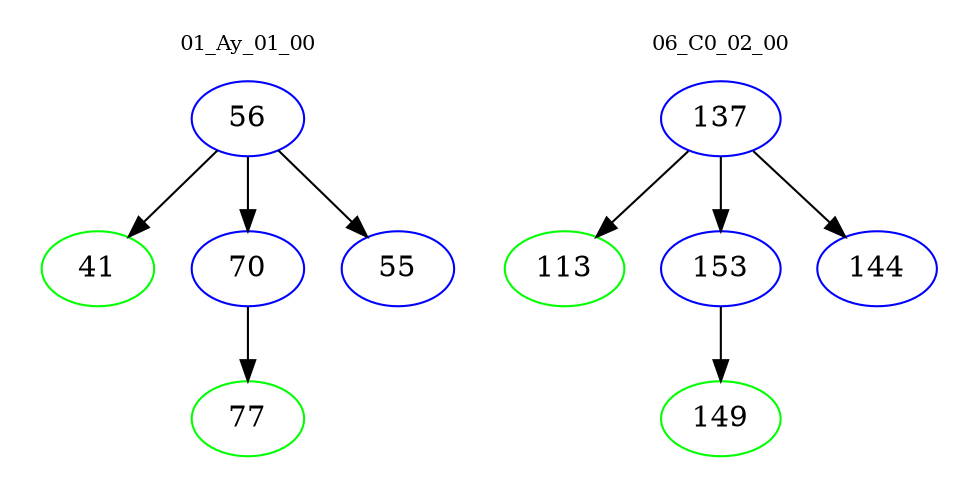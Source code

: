digraph{
subgraph cluster_0 {
color = white
label = "01_Ay_01_00";
fontsize=10;
T0_56 [label="56", color="blue"]
T0_56 -> T0_41 [color="black"]
T0_41 [label="41", color="green"]
T0_56 -> T0_70 [color="black"]
T0_70 [label="70", color="blue"]
T0_70 -> T0_77 [color="black"]
T0_77 [label="77", color="green"]
T0_56 -> T0_55 [color="black"]
T0_55 [label="55", color="blue"]
}
subgraph cluster_1 {
color = white
label = "06_C0_02_00";
fontsize=10;
T1_137 [label="137", color="blue"]
T1_137 -> T1_113 [color="black"]
T1_113 [label="113", color="green"]
T1_137 -> T1_153 [color="black"]
T1_153 [label="153", color="blue"]
T1_153 -> T1_149 [color="black"]
T1_149 [label="149", color="green"]
T1_137 -> T1_144 [color="black"]
T1_144 [label="144", color="blue"]
}
}
